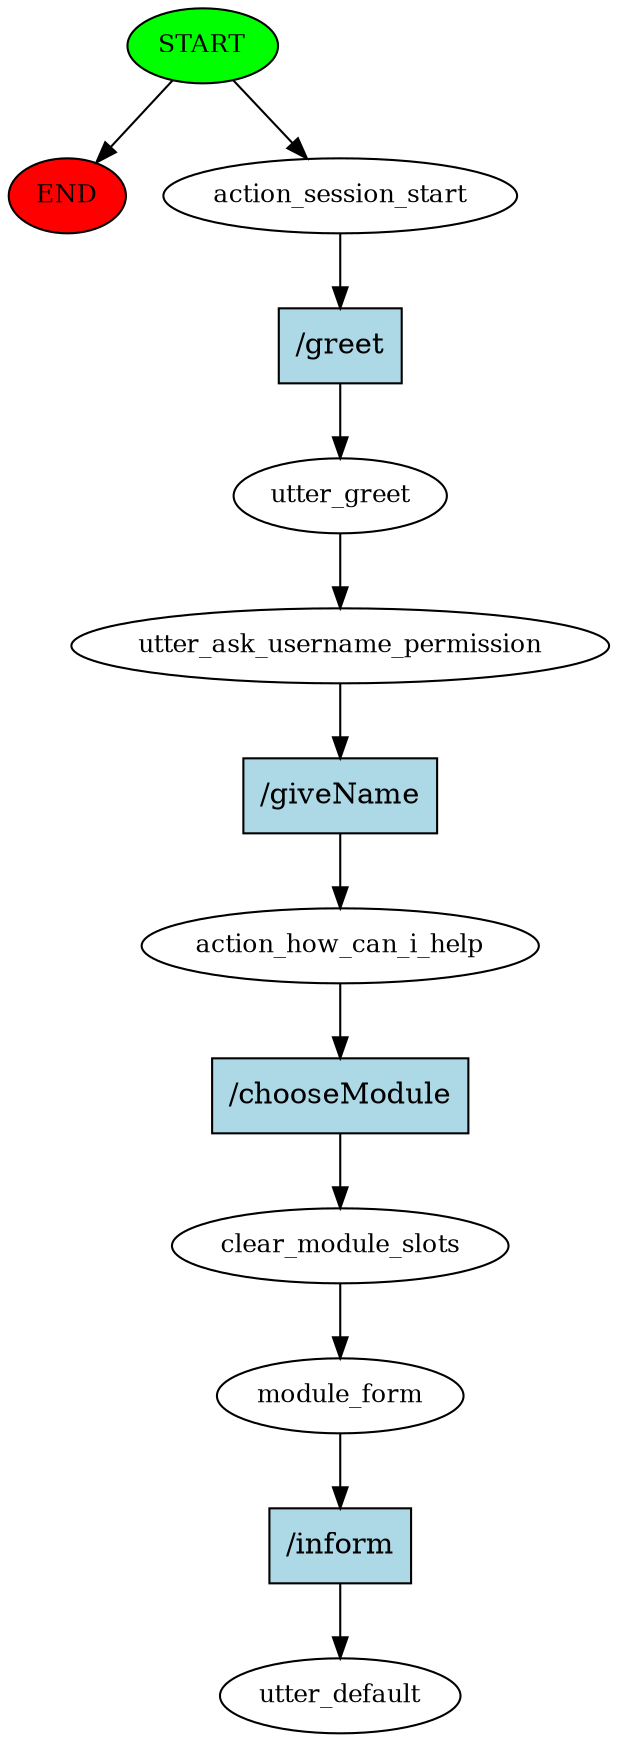 digraph  {
0 [class="start active", fillcolor=green, fontsize=12, label=START, style=filled];
"-1" [class=end, fillcolor=red, fontsize=12, label=END, style=filled];
1 [class=active, fontsize=12, label=action_session_start];
2 [class=active, fontsize=12, label=utter_greet];
3 [class=active, fontsize=12, label=utter_ask_username_permission];
4 [class=active, fontsize=12, label=action_how_can_i_help];
5 [class=active, fontsize=12, label=clear_module_slots];
6 [class=active, fontsize=12, label=module_form];
7 [class="dashed active", fontsize=12, label=utter_default];
8 [class="intent active", fillcolor=lightblue, label="/greet", shape=rect, style=filled];
9 [class="intent active", fillcolor=lightblue, label="/giveName", shape=rect, style=filled];
10 [class="intent active", fillcolor=lightblue, label="/chooseModule", shape=rect, style=filled];
11 [class="intent active", fillcolor=lightblue, label="/inform", shape=rect, style=filled];
0 -> "-1"  [class="", key=NONE, label=""];
0 -> 1  [class=active, key=NONE, label=""];
1 -> 8  [class=active, key=0];
2 -> 3  [class=active, key=NONE, label=""];
3 -> 9  [class=active, key=0];
4 -> 10  [class=active, key=0];
5 -> 6  [class=active, key=NONE, label=""];
6 -> 11  [class=active, key=0];
8 -> 2  [class=active, key=0];
9 -> 4  [class=active, key=0];
10 -> 5  [class=active, key=0];
11 -> 7  [class=active, key=0];
}
